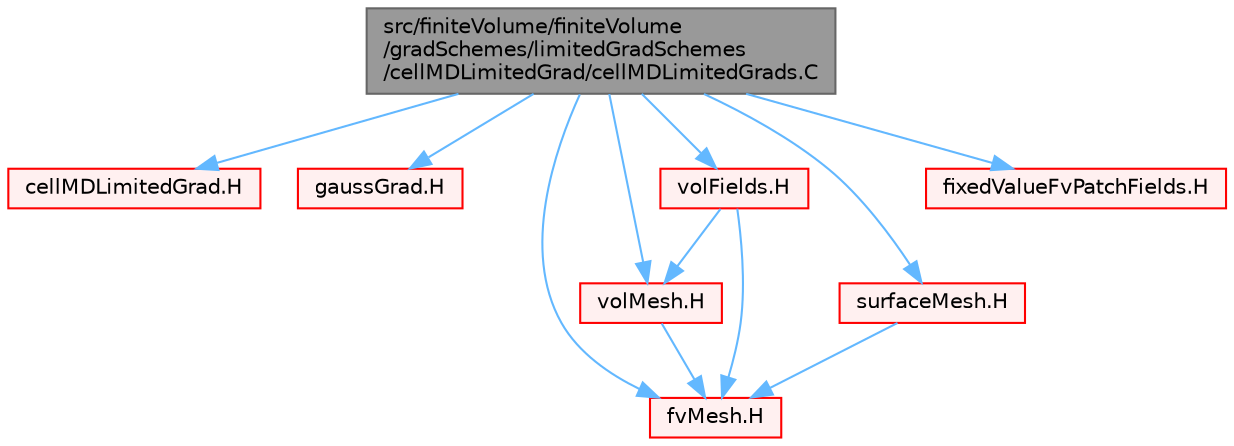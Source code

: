 digraph "src/finiteVolume/finiteVolume/gradSchemes/limitedGradSchemes/cellMDLimitedGrad/cellMDLimitedGrads.C"
{
 // LATEX_PDF_SIZE
  bgcolor="transparent";
  edge [fontname=Helvetica,fontsize=10,labelfontname=Helvetica,labelfontsize=10];
  node [fontname=Helvetica,fontsize=10,shape=box,height=0.2,width=0.4];
  Node1 [id="Node000001",label="src/finiteVolume/finiteVolume\l/gradSchemes/limitedGradSchemes\l/cellMDLimitedGrad/cellMDLimitedGrads.C",height=0.2,width=0.4,color="gray40", fillcolor="grey60", style="filled", fontcolor="black",tooltip=" "];
  Node1 -> Node2 [id="edge1_Node000001_Node000002",color="steelblue1",style="solid",tooltip=" "];
  Node2 [id="Node000002",label="cellMDLimitedGrad.H",height=0.2,width=0.4,color="red", fillcolor="#FFF0F0", style="filled",URL="$cellMDLimitedGrad_8H.html",tooltip=" "];
  Node1 -> Node149 [id="edge2_Node000001_Node000149",color="steelblue1",style="solid",tooltip=" "];
  Node149 [id="Node000149",label="gaussGrad.H",height=0.2,width=0.4,color="red", fillcolor="#FFF0F0", style="filled",URL="$gaussGrad_8H.html",tooltip=" "];
  Node1 -> Node152 [id="edge3_Node000001_Node000152",color="steelblue1",style="solid",tooltip=" "];
  Node152 [id="Node000152",label="fvMesh.H",height=0.2,width=0.4,color="red", fillcolor="#FFF0F0", style="filled",URL="$fvMesh_8H.html",tooltip=" "];
  Node1 -> Node346 [id="edge4_Node000001_Node000346",color="steelblue1",style="solid",tooltip=" "];
  Node346 [id="Node000346",label="volMesh.H",height=0.2,width=0.4,color="red", fillcolor="#FFF0F0", style="filled",URL="$volMesh_8H.html",tooltip=" "];
  Node346 -> Node152 [id="edge5_Node000346_Node000152",color="steelblue1",style="solid",tooltip=" "];
  Node1 -> Node348 [id="edge6_Node000001_Node000348",color="steelblue1",style="solid",tooltip=" "];
  Node348 [id="Node000348",label="surfaceMesh.H",height=0.2,width=0.4,color="red", fillcolor="#FFF0F0", style="filled",URL="$surfaceMesh_8H.html",tooltip=" "];
  Node348 -> Node152 [id="edge7_Node000348_Node000152",color="steelblue1",style="solid",tooltip=" "];
  Node1 -> Node349 [id="edge8_Node000001_Node000349",color="steelblue1",style="solid",tooltip=" "];
  Node349 [id="Node000349",label="volFields.H",height=0.2,width=0.4,color="red", fillcolor="#FFF0F0", style="filled",URL="$volFields_8H.html",tooltip=" "];
  Node349 -> Node346 [id="edge9_Node000349_Node000346",color="steelblue1",style="solid",tooltip=" "];
  Node349 -> Node152 [id="edge10_Node000349_Node000152",color="steelblue1",style="solid",tooltip=" "];
  Node1 -> Node385 [id="edge11_Node000001_Node000385",color="steelblue1",style="solid",tooltip=" "];
  Node385 [id="Node000385",label="fixedValueFvPatchFields.H",height=0.2,width=0.4,color="red", fillcolor="#FFF0F0", style="filled",URL="$fixedValueFvPatchFields_8H.html",tooltip=" "];
}
